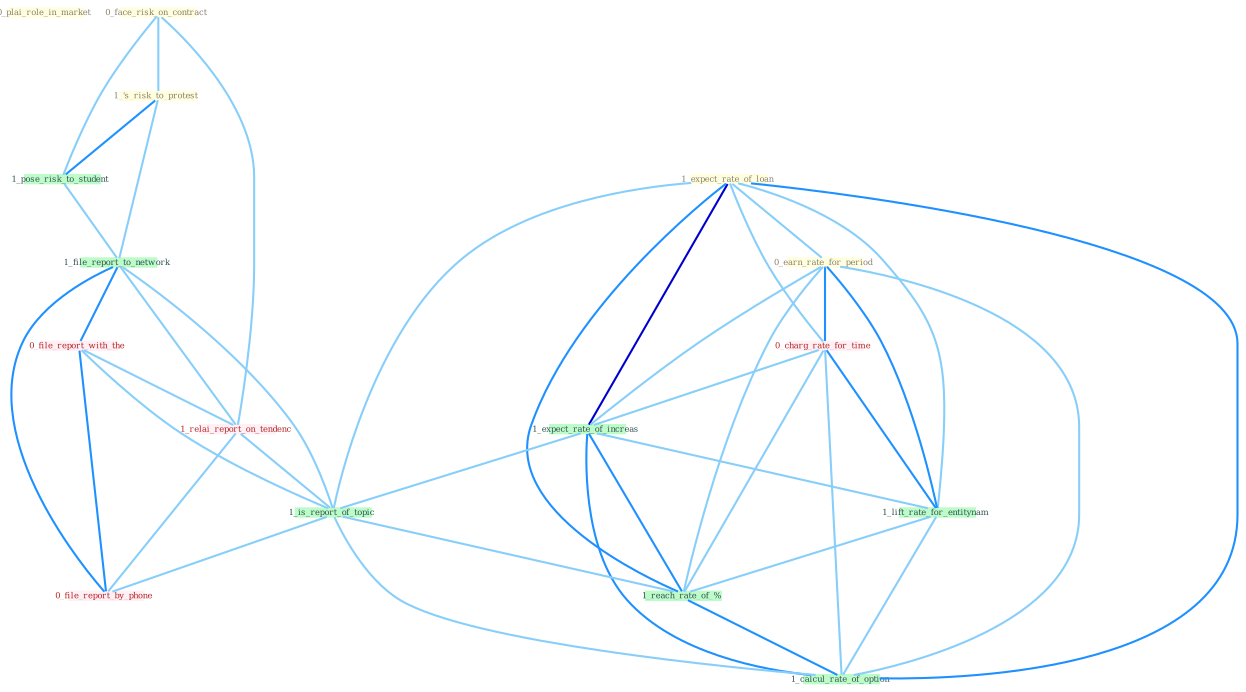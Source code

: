 Graph G{ 
    node
    [shape=polygon,style=filled,width=.5,height=.06,color="#BDFCC9",fixedsize=true,fontsize=4,
    fontcolor="#2f4f4f"];
    {node
    [color="#ffffe0", fontcolor="#8b7d6b"] "0_plai_role_in_market " "0_face_risk_on_contract " "1_expect_rate_of_loan " "0_earn_rate_for_period " "1_'s_risk_to_protest "}
{node [color="#fff0f5", fontcolor="#b22222"] "0_file_report_with_the " "0_charg_rate_for_time " "1_relai_report_on_tendenc " "0_file_report_by_phone "}
edge [color="#B0E2FF"];

	"0_face_risk_on_contract " -- "1_'s_risk_to_protest " [w="1", color="#87cefa" ];
	"0_face_risk_on_contract " -- "1_pose_risk_to_student " [w="1", color="#87cefa" ];
	"0_face_risk_on_contract " -- "1_relai_report_on_tendenc " [w="1", color="#87cefa" ];
	"1_expect_rate_of_loan " -- "0_earn_rate_for_period " [w="1", color="#87cefa" ];
	"1_expect_rate_of_loan " -- "0_charg_rate_for_time " [w="1", color="#87cefa" ];
	"1_expect_rate_of_loan " -- "1_expect_rate_of_increas " [w="3", color="#0000cd" , len=0.6];
	"1_expect_rate_of_loan " -- "1_lift_rate_for_entitynam " [w="1", color="#87cefa" ];
	"1_expect_rate_of_loan " -- "1_is_report_of_topic " [w="1", color="#87cefa" ];
	"1_expect_rate_of_loan " -- "1_reach_rate_of_% " [w="2", color="#1e90ff" , len=0.8];
	"1_expect_rate_of_loan " -- "1_calcul_rate_of_option " [w="2", color="#1e90ff" , len=0.8];
	"0_earn_rate_for_period " -- "0_charg_rate_for_time " [w="2", color="#1e90ff" , len=0.8];
	"0_earn_rate_for_period " -- "1_expect_rate_of_increas " [w="1", color="#87cefa" ];
	"0_earn_rate_for_period " -- "1_lift_rate_for_entitynam " [w="2", color="#1e90ff" , len=0.8];
	"0_earn_rate_for_period " -- "1_reach_rate_of_% " [w="1", color="#87cefa" ];
	"0_earn_rate_for_period " -- "1_calcul_rate_of_option " [w="1", color="#87cefa" ];
	"1_'s_risk_to_protest " -- "1_pose_risk_to_student " [w="2", color="#1e90ff" , len=0.8];
	"1_'s_risk_to_protest " -- "1_file_report_to_network " [w="1", color="#87cefa" ];
	"1_pose_risk_to_student " -- "1_file_report_to_network " [w="1", color="#87cefa" ];
	"1_file_report_to_network " -- "0_file_report_with_the " [w="2", color="#1e90ff" , len=0.8];
	"1_file_report_to_network " -- "1_relai_report_on_tendenc " [w="1", color="#87cefa" ];
	"1_file_report_to_network " -- "1_is_report_of_topic " [w="1", color="#87cefa" ];
	"1_file_report_to_network " -- "0_file_report_by_phone " [w="2", color="#1e90ff" , len=0.8];
	"0_file_report_with_the " -- "1_relai_report_on_tendenc " [w="1", color="#87cefa" ];
	"0_file_report_with_the " -- "1_is_report_of_topic " [w="1", color="#87cefa" ];
	"0_file_report_with_the " -- "0_file_report_by_phone " [w="2", color="#1e90ff" , len=0.8];
	"0_charg_rate_for_time " -- "1_expect_rate_of_increas " [w="1", color="#87cefa" ];
	"0_charg_rate_for_time " -- "1_lift_rate_for_entitynam " [w="2", color="#1e90ff" , len=0.8];
	"0_charg_rate_for_time " -- "1_reach_rate_of_% " [w="1", color="#87cefa" ];
	"0_charg_rate_for_time " -- "1_calcul_rate_of_option " [w="1", color="#87cefa" ];
	"1_expect_rate_of_increas " -- "1_lift_rate_for_entitynam " [w="1", color="#87cefa" ];
	"1_expect_rate_of_increas " -- "1_is_report_of_topic " [w="1", color="#87cefa" ];
	"1_expect_rate_of_increas " -- "1_reach_rate_of_% " [w="2", color="#1e90ff" , len=0.8];
	"1_expect_rate_of_increas " -- "1_calcul_rate_of_option " [w="2", color="#1e90ff" , len=0.8];
	"1_relai_report_on_tendenc " -- "1_is_report_of_topic " [w="1", color="#87cefa" ];
	"1_relai_report_on_tendenc " -- "0_file_report_by_phone " [w="1", color="#87cefa" ];
	"1_lift_rate_for_entitynam " -- "1_reach_rate_of_% " [w="1", color="#87cefa" ];
	"1_lift_rate_for_entitynam " -- "1_calcul_rate_of_option " [w="1", color="#87cefa" ];
	"1_is_report_of_topic " -- "1_reach_rate_of_% " [w="1", color="#87cefa" ];
	"1_is_report_of_topic " -- "0_file_report_by_phone " [w="1", color="#87cefa" ];
	"1_is_report_of_topic " -- "1_calcul_rate_of_option " [w="1", color="#87cefa" ];
	"1_reach_rate_of_% " -- "1_calcul_rate_of_option " [w="2", color="#1e90ff" , len=0.8];
}